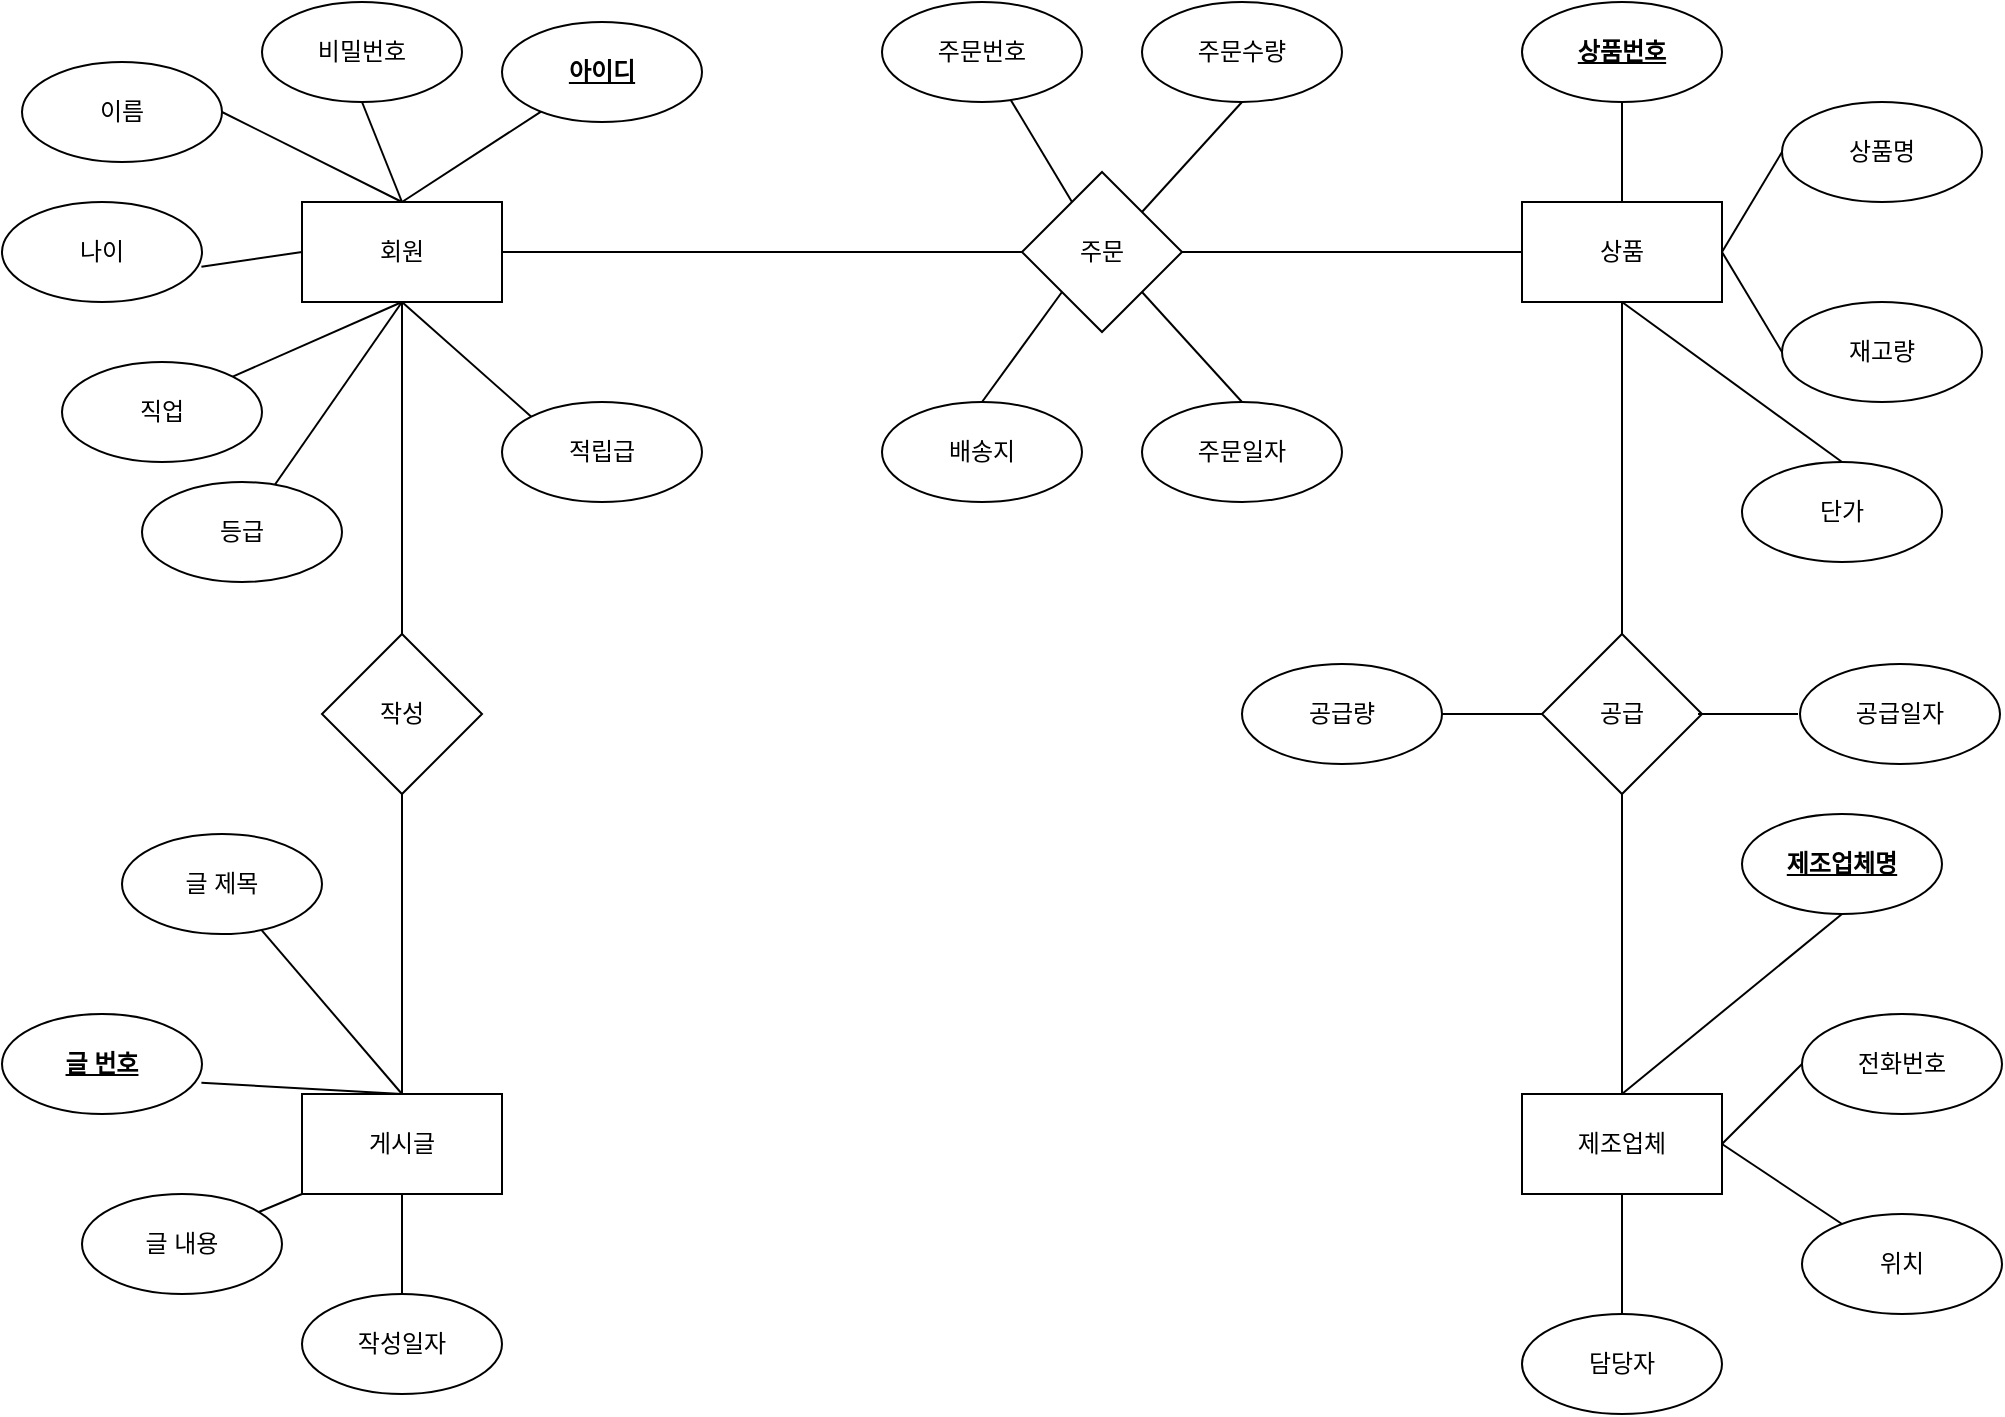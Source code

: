 <mxfile version="20.3.6" type="github">
  <diagram id="R2lEEEUBdFMjLlhIrx00" name="Page-1">
    <mxGraphModel dx="1209" dy="741" grid="1" gridSize="10" guides="1" tooltips="1" connect="1" arrows="1" fold="1" page="1" pageScale="1" pageWidth="1100" pageHeight="850" math="0" shadow="0" extFonts="Permanent Marker^https://fonts.googleapis.com/css?family=Permanent+Marker">
      <root>
        <mxCell id="0" />
        <mxCell id="1" parent="0" />
        <mxCell id="lfHWF_CdQYQJxFdvfp8w-1" value="회원" style="rounded=0;whiteSpace=wrap;html=1;" vertex="1" parent="1">
          <mxGeometry x="190" y="184" width="100" height="50" as="geometry" />
        </mxCell>
        <mxCell id="lfHWF_CdQYQJxFdvfp8w-2" value="상품" style="rounded=0;whiteSpace=wrap;html=1;" vertex="1" parent="1">
          <mxGeometry x="800" y="184" width="100" height="50" as="geometry" />
        </mxCell>
        <mxCell id="lfHWF_CdQYQJxFdvfp8w-3" value="제조업체" style="rounded=0;whiteSpace=wrap;html=1;" vertex="1" parent="1">
          <mxGeometry x="800" y="630" width="100" height="50" as="geometry" />
        </mxCell>
        <mxCell id="lfHWF_CdQYQJxFdvfp8w-4" value="게시글" style="rounded=0;whiteSpace=wrap;html=1;" vertex="1" parent="1">
          <mxGeometry x="190" y="630" width="100" height="50" as="geometry" />
        </mxCell>
        <mxCell id="lfHWF_CdQYQJxFdvfp8w-5" value="" style="endArrow=none;html=1;rounded=0;exitX=0.5;exitY=0;exitDx=0;exitDy=0;" edge="1" parent="1" source="lfHWF_CdQYQJxFdvfp8w-1" target="lfHWF_CdQYQJxFdvfp8w-6">
          <mxGeometry width="50" height="50" relative="1" as="geometry">
            <mxPoint x="500" y="424" as="sourcePoint" />
            <mxPoint x="550" y="374" as="targetPoint" />
          </mxGeometry>
        </mxCell>
        <mxCell id="lfHWF_CdQYQJxFdvfp8w-6" value="&lt;span style=&quot;color: rgba(0, 0, 0, 0); font-family: monospace; font-size: 0px; text-align: start;&quot;&gt;%3CmxGraphModel%3E%3Croot%3E%3CmxCell%20id%3D%220%22%2F%3E%3CmxCell%20id%3D%221%22%20parent%3D%220%22%2F%3E%3CmxCell%20id%3D%222%22%20value%3D%22%22%20style%3D%22rounded%3D0%3BwhiteSpace%3Dwrap%3Bhtml%3D1%3B%22%20vertex%3D%221%22%20parent%3D%221%22%3E%3CmxGeometry%20x%3D%22800%22%20y%3D%22580%22%20width%3D%22100%22%20height%3D%2250%22%20as%3D%22geometry%22%2F%3E%3C%2FmxCell%3E%3C%2Froot%3E%3C%2FmxGraphModel%3E&lt;/span&gt;아이디&lt;span style=&quot;color: rgba(0, 0, 0, 0); font-family: monospace; font-size: 0px; text-align: start;&quot;&gt;%3CmxGraphModel%3E%3Croot%3E%3CmxCell%20id%3D%220%22%2F%3E%3CmxCell%20id%3D%221%22%20parent%3D%220%22%2F%3E%3CmxCell%20id%3D%222%22%20value%3D%22%22%20style%3D%22rounded%3D0%3BwhiteSpace%3Dwrap%3Bhtml%3D1%3B%22%20vertex%3D%221%22%20parent%3D%221%22%3E%3CmxGeometry%20x%3D%22800%22%20y%3D%22580%22%20width%3D%22100%22%20height%3D%2250%22%20as%3D%22geometry%22%2F%3E%3C%2FmxCell%3E%3C%2Froot%3E%3C%2FmxGraphModel%3E&lt;/span&gt;" style="ellipse;whiteSpace=wrap;html=1;fontStyle=5" vertex="1" parent="1">
          <mxGeometry x="290" y="94" width="100" height="50" as="geometry" />
        </mxCell>
        <mxCell id="lfHWF_CdQYQJxFdvfp8w-15" value="비밀번호&lt;span style=&quot;color: rgba(0, 0, 0, 0); font-family: monospace; font-size: 0px; text-align: start;&quot;&gt;%3CmxGraphModel%3E%3Croot%3E%3CmxCell%20id%3D%220%22%2F%3E%3CmxCell%20id%3D%221%22%20parent%3D%220%22%2F%3E%3CmxCell%20id%3D%222%22%20value%3D%22%26lt%3Bspan%20style%3D%26quot%3Bcolor%3A%20rgba(0%2C%200%2C%200%2C%200)%3B%20font-family%3A%20monospace%3B%20font-size%3A%200px%3B%20text-align%3A%20start%3B%26quot%3B%26gt%3B%253CmxGraphModel%253E%253Croot%253E%253CmxCell%2520id%253D%25220%2522%252F%253E%253CmxCell%2520id%253D%25221%2522%2520parent%253D%25220%2522%252F%253E%253CmxCell%2520id%253D%25222%2522%2520value%253D%2522%2522%2520style%253D%2522rounded%253D0%253BwhiteSpace%253Dwrap%253Bhtml%253D1%253B%2522%2520vertex%253D%25221%2522%2520parent%253D%25221%2522%253E%253CmxGeometry%2520x%253D%2522800%2522%2520y%253D%2522580%2522%2520width%253D%2522100%2522%2520height%253D%252250%2522%2520as%253D%2522geometry%2522%252F%253E%253C%252FmxCell%253E%253C%252Froot%253E%253C%252FmxGraphModel%253E%26lt%3B%2Fspan%26gt%3B%EC%95%84%EC%9D%B4%EB%94%94%26lt%3Bspan%20style%3D%26quot%3Bcolor%3A%20rgba(0%2C%200%2C%200%2C%200)%3B%20font-family%3A%20monospace%3B%20font-size%3A%200px%3B%20text-align%3A%20start%3B%26quot%3B%26gt%3B%253CmxGraphModel%253E%253Croot%253E%253CmxCell%2520id%253D%25220%2522%252F%253E%253CmxCell%2520id%253D%25221%2522%2520parent%253D%25220%2522%252F%253E%253CmxCell%2520id%253D%25222%2522%2520value%253D%2522%2522%2520style%253D%2522rounded%253D0%253BwhiteSpace%253Dwrap%253Bhtml%253D1%253B%2522%2520vertex%253D%25221%2522%2520parent%253D%25221%2522%253E%253CmxGeometry%2520x%253D%2522800%2522%2520y%253D%2522580%2522%2520width%253D%2522100%2522%2520height%253D%252250%2522%2520as%253D%2522geometry%2522%252F%253E%253C%252FmxCell%253E%253C%252Froot%253E%253C%252FmxGraphModel%253E%26lt%3B%2Fspan%26gt%3B%22%20style%3D%22ellipse%3BwhiteSpace%3Dwrap%3Bhtml%3D1%3B%22%20vertex%3D%221%22%20parent%3D%221%22%3E%3CmxGeometry%20x%3D%22260%22%20y%3D%22310%22%20width%3D%22100%22%20height%3D%2250%22%20as%3D%22geometry%22%2F%3E%3C%2FmxCell%3E%3C%2Froot%3E%3C%2FmxGraphModel%3E&lt;/span&gt;" style="ellipse;whiteSpace=wrap;html=1;fontColor=#000000;" vertex="1" parent="1">
          <mxGeometry x="170" y="84" width="100" height="50" as="geometry" />
        </mxCell>
        <mxCell id="lfHWF_CdQYQJxFdvfp8w-16" value="이름" style="ellipse;whiteSpace=wrap;html=1;fontColor=#000000;" vertex="1" parent="1">
          <mxGeometry x="50" y="114" width="100" height="50" as="geometry" />
        </mxCell>
        <mxCell id="lfHWF_CdQYQJxFdvfp8w-18" value="나이" style="ellipse;whiteSpace=wrap;html=1;fontColor=#000000;" vertex="1" parent="1">
          <mxGeometry x="40" y="184" width="100" height="50" as="geometry" />
        </mxCell>
        <mxCell id="lfHWF_CdQYQJxFdvfp8w-19" value="직업" style="ellipse;whiteSpace=wrap;html=1;fontColor=#000000;" vertex="1" parent="1">
          <mxGeometry x="70" y="264" width="100" height="50" as="geometry" />
        </mxCell>
        <mxCell id="lfHWF_CdQYQJxFdvfp8w-20" value="등급" style="ellipse;whiteSpace=wrap;html=1;fontColor=#000000;" vertex="1" parent="1">
          <mxGeometry x="110" y="324" width="100" height="50" as="geometry" />
        </mxCell>
        <mxCell id="lfHWF_CdQYQJxFdvfp8w-21" value="적립급" style="ellipse;whiteSpace=wrap;html=1;fontColor=#000000;" vertex="1" parent="1">
          <mxGeometry x="290" y="284" width="100" height="50" as="geometry" />
        </mxCell>
        <mxCell id="lfHWF_CdQYQJxFdvfp8w-23" value="상품명" style="ellipse;whiteSpace=wrap;html=1;fontColor=#000000;" vertex="1" parent="1">
          <mxGeometry x="930" y="134" width="100" height="50" as="geometry" />
        </mxCell>
        <mxCell id="lfHWF_CdQYQJxFdvfp8w-24" value="재고량" style="ellipse;whiteSpace=wrap;html=1;fontColor=#000000;" vertex="1" parent="1">
          <mxGeometry x="930" y="234" width="100" height="50" as="geometry" />
        </mxCell>
        <mxCell id="lfHWF_CdQYQJxFdvfp8w-25" value="단가" style="ellipse;whiteSpace=wrap;html=1;fontColor=#000000;" vertex="1" parent="1">
          <mxGeometry x="910" y="314" width="100" height="50" as="geometry" />
        </mxCell>
        <mxCell id="lfHWF_CdQYQJxFdvfp8w-26" value="상품번호" style="ellipse;whiteSpace=wrap;html=1;fontColor=#000000;fontStyle=5" vertex="1" parent="1">
          <mxGeometry x="800" y="84" width="100" height="50" as="geometry" />
        </mxCell>
        <mxCell id="lfHWF_CdQYQJxFdvfp8w-27" value="제조업체명" style="ellipse;whiteSpace=wrap;html=1;fontColor=#000000;fontStyle=5" vertex="1" parent="1">
          <mxGeometry x="910" y="490" width="100" height="50" as="geometry" />
        </mxCell>
        <mxCell id="lfHWF_CdQYQJxFdvfp8w-28" value="전화번호" style="ellipse;whiteSpace=wrap;html=1;fontColor=#000000;" vertex="1" parent="1">
          <mxGeometry x="940" y="590" width="100" height="50" as="geometry" />
        </mxCell>
        <mxCell id="lfHWF_CdQYQJxFdvfp8w-29" value="위치" style="ellipse;whiteSpace=wrap;html=1;fontColor=#000000;" vertex="1" parent="1">
          <mxGeometry x="940" y="690" width="100" height="50" as="geometry" />
        </mxCell>
        <mxCell id="lfHWF_CdQYQJxFdvfp8w-30" value="담당자" style="ellipse;whiteSpace=wrap;html=1;fontColor=#000000;" vertex="1" parent="1">
          <mxGeometry x="800" y="740" width="100" height="50" as="geometry" />
        </mxCell>
        <mxCell id="lfHWF_CdQYQJxFdvfp8w-31" value="글 번호" style="ellipse;whiteSpace=wrap;html=1;fontColor=#000000;fontStyle=5" vertex="1" parent="1">
          <mxGeometry x="40" y="590" width="100" height="50" as="geometry" />
        </mxCell>
        <mxCell id="lfHWF_CdQYQJxFdvfp8w-32" value="글 제목" style="ellipse;whiteSpace=wrap;html=1;fontColor=#000000;" vertex="1" parent="1">
          <mxGeometry x="100" y="500" width="100" height="50" as="geometry" />
        </mxCell>
        <mxCell id="lfHWF_CdQYQJxFdvfp8w-33" value="글 내용" style="ellipse;whiteSpace=wrap;html=1;fontColor=#000000;" vertex="1" parent="1">
          <mxGeometry x="80" y="680" width="100" height="50" as="geometry" />
        </mxCell>
        <mxCell id="lfHWF_CdQYQJxFdvfp8w-34" value="작성일자" style="ellipse;whiteSpace=wrap;html=1;fontColor=#000000;" vertex="1" parent="1">
          <mxGeometry x="190" y="730" width="100" height="50" as="geometry" />
        </mxCell>
        <mxCell id="lfHWF_CdQYQJxFdvfp8w-40" value="" style="endArrow=none;html=1;rounded=0;fontColor=#000000;entryX=0.5;entryY=1;entryDx=0;entryDy=0;" edge="1" parent="1" target="lfHWF_CdQYQJxFdvfp8w-15">
          <mxGeometry width="50" height="50" relative="1" as="geometry">
            <mxPoint x="240" y="184" as="sourcePoint" />
            <mxPoint x="550" y="374" as="targetPoint" />
          </mxGeometry>
        </mxCell>
        <mxCell id="lfHWF_CdQYQJxFdvfp8w-42" value="" style="endArrow=none;html=1;rounded=0;fontColor=#000000;entryX=1;entryY=0.5;entryDx=0;entryDy=0;exitX=0.5;exitY=0;exitDx=0;exitDy=0;" edge="1" parent="1" source="lfHWF_CdQYQJxFdvfp8w-1" target="lfHWF_CdQYQJxFdvfp8w-16">
          <mxGeometry width="50" height="50" relative="1" as="geometry">
            <mxPoint x="500" y="424" as="sourcePoint" />
            <mxPoint x="550" y="374" as="targetPoint" />
          </mxGeometry>
        </mxCell>
        <mxCell id="lfHWF_CdQYQJxFdvfp8w-43" value="" style="endArrow=none;html=1;rounded=0;fontColor=#000000;entryX=0.997;entryY=0.647;entryDx=0;entryDy=0;entryPerimeter=0;exitX=0;exitY=0.5;exitDx=0;exitDy=0;" edge="1" parent="1" source="lfHWF_CdQYQJxFdvfp8w-1" target="lfHWF_CdQYQJxFdvfp8w-18">
          <mxGeometry width="50" height="50" relative="1" as="geometry">
            <mxPoint x="500" y="424" as="sourcePoint" />
            <mxPoint x="550" y="374" as="targetPoint" />
          </mxGeometry>
        </mxCell>
        <mxCell id="lfHWF_CdQYQJxFdvfp8w-44" value="" style="endArrow=none;html=1;rounded=0;fontColor=#000000;entryX=0.5;entryY=1;entryDx=0;entryDy=0;exitX=0;exitY=0;exitDx=0;exitDy=0;" edge="1" parent="1" source="lfHWF_CdQYQJxFdvfp8w-21" target="lfHWF_CdQYQJxFdvfp8w-1">
          <mxGeometry width="50" height="50" relative="1" as="geometry">
            <mxPoint x="500" y="424" as="sourcePoint" />
            <mxPoint x="550" y="374" as="targetPoint" />
          </mxGeometry>
        </mxCell>
        <mxCell id="lfHWF_CdQYQJxFdvfp8w-45" value="" style="endArrow=none;html=1;rounded=0;fontColor=#000000;entryX=0.5;entryY=1;entryDx=0;entryDy=0;" edge="1" parent="1" source="lfHWF_CdQYQJxFdvfp8w-20" target="lfHWF_CdQYQJxFdvfp8w-1">
          <mxGeometry width="50" height="50" relative="1" as="geometry">
            <mxPoint x="500" y="424" as="sourcePoint" />
            <mxPoint x="550" y="374" as="targetPoint" />
          </mxGeometry>
        </mxCell>
        <mxCell id="lfHWF_CdQYQJxFdvfp8w-46" value="" style="endArrow=none;html=1;rounded=0;fontColor=#000000;entryX=0.5;entryY=1;entryDx=0;entryDy=0;exitX=1;exitY=0;exitDx=0;exitDy=0;" edge="1" parent="1" source="lfHWF_CdQYQJxFdvfp8w-19" target="lfHWF_CdQYQJxFdvfp8w-1">
          <mxGeometry width="50" height="50" relative="1" as="geometry">
            <mxPoint x="500" y="424" as="sourcePoint" />
            <mxPoint x="550" y="374" as="targetPoint" />
          </mxGeometry>
        </mxCell>
        <mxCell id="lfHWF_CdQYQJxFdvfp8w-47" value="" style="endArrow=none;html=1;rounded=0;fontColor=#000000;exitX=0.5;exitY=0;exitDx=0;exitDy=0;" edge="1" parent="1" source="lfHWF_CdQYQJxFdvfp8w-4" target="lfHWF_CdQYQJxFdvfp8w-32">
          <mxGeometry width="50" height="50" relative="1" as="geometry">
            <mxPoint x="500" y="520" as="sourcePoint" />
            <mxPoint x="550" y="470" as="targetPoint" />
          </mxGeometry>
        </mxCell>
        <mxCell id="lfHWF_CdQYQJxFdvfp8w-48" value="" style="endArrow=none;html=1;rounded=0;fontColor=#000000;entryX=0.997;entryY=0.687;entryDx=0;entryDy=0;entryPerimeter=0;" edge="1" parent="1" target="lfHWF_CdQYQJxFdvfp8w-31">
          <mxGeometry width="50" height="50" relative="1" as="geometry">
            <mxPoint x="240" y="630" as="sourcePoint" />
            <mxPoint x="550" y="470" as="targetPoint" />
          </mxGeometry>
        </mxCell>
        <mxCell id="lfHWF_CdQYQJxFdvfp8w-49" value="" style="endArrow=none;html=1;rounded=0;fontColor=#000000;exitX=0;exitY=1;exitDx=0;exitDy=0;" edge="1" parent="1" source="lfHWF_CdQYQJxFdvfp8w-4" target="lfHWF_CdQYQJxFdvfp8w-33">
          <mxGeometry width="50" height="50" relative="1" as="geometry">
            <mxPoint x="500" y="520" as="sourcePoint" />
            <mxPoint x="550" y="470" as="targetPoint" />
          </mxGeometry>
        </mxCell>
        <mxCell id="lfHWF_CdQYQJxFdvfp8w-50" value="" style="endArrow=none;html=1;rounded=0;fontColor=#000000;entryX=0.5;entryY=0;entryDx=0;entryDy=0;exitX=0.5;exitY=1;exitDx=0;exitDy=0;" edge="1" parent="1" source="lfHWF_CdQYQJxFdvfp8w-4" target="lfHWF_CdQYQJxFdvfp8w-34">
          <mxGeometry width="50" height="50" relative="1" as="geometry">
            <mxPoint x="500" y="520" as="sourcePoint" />
            <mxPoint x="550" y="470" as="targetPoint" />
          </mxGeometry>
        </mxCell>
        <mxCell id="lfHWF_CdQYQJxFdvfp8w-51" value="" style="endArrow=none;html=1;rounded=0;fontColor=#000000;entryX=0.5;entryY=1;entryDx=0;entryDy=0;exitX=0.5;exitY=0;exitDx=0;exitDy=0;" edge="1" parent="1" source="lfHWF_CdQYQJxFdvfp8w-25" target="lfHWF_CdQYQJxFdvfp8w-2">
          <mxGeometry width="50" height="50" relative="1" as="geometry">
            <mxPoint x="500" y="424" as="sourcePoint" />
            <mxPoint x="550" y="374" as="targetPoint" />
          </mxGeometry>
        </mxCell>
        <mxCell id="lfHWF_CdQYQJxFdvfp8w-52" value="" style="endArrow=none;html=1;rounded=0;fontColor=#000000;entryX=0.5;entryY=0;entryDx=0;entryDy=0;exitX=0.5;exitY=1;exitDx=0;exitDy=0;" edge="1" parent="1" source="lfHWF_CdQYQJxFdvfp8w-26" target="lfHWF_CdQYQJxFdvfp8w-2">
          <mxGeometry width="50" height="50" relative="1" as="geometry">
            <mxPoint x="500" y="424" as="sourcePoint" />
            <mxPoint x="550" y="374" as="targetPoint" />
          </mxGeometry>
        </mxCell>
        <mxCell id="lfHWF_CdQYQJxFdvfp8w-53" value="" style="endArrow=none;html=1;rounded=0;fontColor=#000000;entryX=0;entryY=0.5;entryDx=0;entryDy=0;exitX=1;exitY=0.5;exitDx=0;exitDy=0;" edge="1" parent="1" source="lfHWF_CdQYQJxFdvfp8w-2" target="lfHWF_CdQYQJxFdvfp8w-24">
          <mxGeometry width="50" height="50" relative="1" as="geometry">
            <mxPoint x="500" y="424" as="sourcePoint" />
            <mxPoint x="550" y="374" as="targetPoint" />
          </mxGeometry>
        </mxCell>
        <mxCell id="lfHWF_CdQYQJxFdvfp8w-54" value="" style="endArrow=none;html=1;rounded=0;fontColor=#000000;entryX=0;entryY=0.5;entryDx=0;entryDy=0;exitX=1;exitY=0.5;exitDx=0;exitDy=0;" edge="1" parent="1" source="lfHWF_CdQYQJxFdvfp8w-2" target="lfHWF_CdQYQJxFdvfp8w-23">
          <mxGeometry width="50" height="50" relative="1" as="geometry">
            <mxPoint x="500" y="424" as="sourcePoint" />
            <mxPoint x="550" y="374" as="targetPoint" />
          </mxGeometry>
        </mxCell>
        <mxCell id="lfHWF_CdQYQJxFdvfp8w-55" value="" style="endArrow=none;html=1;rounded=0;fontColor=#000000;entryX=0.5;entryY=0;entryDx=0;entryDy=0;exitX=0.5;exitY=1;exitDx=0;exitDy=0;" edge="1" parent="1" source="lfHWF_CdQYQJxFdvfp8w-27" target="lfHWF_CdQYQJxFdvfp8w-3">
          <mxGeometry width="50" height="50" relative="1" as="geometry">
            <mxPoint x="500" y="520" as="sourcePoint" />
            <mxPoint x="550" y="470" as="targetPoint" />
          </mxGeometry>
        </mxCell>
        <mxCell id="lfHWF_CdQYQJxFdvfp8w-56" value="" style="endArrow=none;html=1;rounded=0;fontColor=#000000;entryX=0.5;entryY=0;entryDx=0;entryDy=0;exitX=0.5;exitY=1;exitDx=0;exitDy=0;" edge="1" parent="1" source="lfHWF_CdQYQJxFdvfp8w-3" target="lfHWF_CdQYQJxFdvfp8w-30">
          <mxGeometry width="50" height="50" relative="1" as="geometry">
            <mxPoint x="500" y="520" as="sourcePoint" />
            <mxPoint x="550" y="470" as="targetPoint" />
          </mxGeometry>
        </mxCell>
        <mxCell id="lfHWF_CdQYQJxFdvfp8w-58" value="" style="endArrow=none;html=1;rounded=0;fontColor=#000000;exitX=1;exitY=0.5;exitDx=0;exitDy=0;" edge="1" parent="1" source="lfHWF_CdQYQJxFdvfp8w-3" target="lfHWF_CdQYQJxFdvfp8w-29">
          <mxGeometry width="50" height="50" relative="1" as="geometry">
            <mxPoint x="500" y="520" as="sourcePoint" />
            <mxPoint x="550" y="470" as="targetPoint" />
          </mxGeometry>
        </mxCell>
        <mxCell id="lfHWF_CdQYQJxFdvfp8w-60" value="" style="endArrow=none;html=1;rounded=0;fontColor=#000000;entryX=0;entryY=0.5;entryDx=0;entryDy=0;exitX=1;exitY=0.5;exitDx=0;exitDy=0;" edge="1" parent="1" source="lfHWF_CdQYQJxFdvfp8w-3" target="lfHWF_CdQYQJxFdvfp8w-28">
          <mxGeometry width="50" height="50" relative="1" as="geometry">
            <mxPoint x="500" y="520" as="sourcePoint" />
            <mxPoint x="550" y="470" as="targetPoint" />
          </mxGeometry>
        </mxCell>
        <mxCell id="lfHWF_CdQYQJxFdvfp8w-61" value="주문" style="rhombus;whiteSpace=wrap;html=1;fontColor=#000000;" vertex="1" parent="1">
          <mxGeometry x="550" y="169" width="80" height="80" as="geometry" />
        </mxCell>
        <mxCell id="lfHWF_CdQYQJxFdvfp8w-62" value="" style="endArrow=none;html=1;rounded=0;fontColor=#000000;entryX=0;entryY=0.5;entryDx=0;entryDy=0;exitX=1;exitY=0.5;exitDx=0;exitDy=0;" edge="1" parent="1" source="lfHWF_CdQYQJxFdvfp8w-1" target="lfHWF_CdQYQJxFdvfp8w-61">
          <mxGeometry width="50" height="50" relative="1" as="geometry">
            <mxPoint x="510" y="470" as="sourcePoint" />
            <mxPoint x="560" y="420" as="targetPoint" />
          </mxGeometry>
        </mxCell>
        <mxCell id="lfHWF_CdQYQJxFdvfp8w-63" value="" style="endArrow=none;html=1;rounded=0;fontColor=#000000;entryX=0;entryY=0.5;entryDx=0;entryDy=0;exitX=1;exitY=0.5;exitDx=0;exitDy=0;" edge="1" parent="1" source="lfHWF_CdQYQJxFdvfp8w-61" target="lfHWF_CdQYQJxFdvfp8w-2">
          <mxGeometry width="50" height="50" relative="1" as="geometry">
            <mxPoint x="510" y="470" as="sourcePoint" />
            <mxPoint x="560" y="420" as="targetPoint" />
          </mxGeometry>
        </mxCell>
        <mxCell id="lfHWF_CdQYQJxFdvfp8w-64" value="주문번호" style="ellipse;whiteSpace=wrap;html=1;fontColor=#000000;" vertex="1" parent="1">
          <mxGeometry x="480" y="84" width="100" height="50" as="geometry" />
        </mxCell>
        <mxCell id="lfHWF_CdQYQJxFdvfp8w-65" value="주문수량" style="ellipse;whiteSpace=wrap;html=1;fontColor=#000000;" vertex="1" parent="1">
          <mxGeometry x="610" y="84" width="100" height="50" as="geometry" />
        </mxCell>
        <mxCell id="lfHWF_CdQYQJxFdvfp8w-66" value="배송지" style="ellipse;whiteSpace=wrap;html=1;fontColor=#000000;" vertex="1" parent="1">
          <mxGeometry x="480" y="284" width="100" height="50" as="geometry" />
        </mxCell>
        <mxCell id="lfHWF_CdQYQJxFdvfp8w-67" value="주문일자" style="ellipse;whiteSpace=wrap;html=1;fontColor=#000000;" vertex="1" parent="1">
          <mxGeometry x="610" y="284" width="100" height="50" as="geometry" />
        </mxCell>
        <mxCell id="lfHWF_CdQYQJxFdvfp8w-68" value="" style="endArrow=none;html=1;rounded=0;fontColor=#000000;entryX=0;entryY=1;entryDx=0;entryDy=0;exitX=0.5;exitY=0;exitDx=0;exitDy=0;" edge="1" parent="1" source="lfHWF_CdQYQJxFdvfp8w-66" target="lfHWF_CdQYQJxFdvfp8w-61">
          <mxGeometry width="50" height="50" relative="1" as="geometry">
            <mxPoint x="510" y="440" as="sourcePoint" />
            <mxPoint x="560" y="390" as="targetPoint" />
          </mxGeometry>
        </mxCell>
        <mxCell id="lfHWF_CdQYQJxFdvfp8w-69" value="" style="endArrow=none;html=1;rounded=0;fontColor=#000000;entryX=1;entryY=1;entryDx=0;entryDy=0;exitX=0.5;exitY=0;exitDx=0;exitDy=0;" edge="1" parent="1" source="lfHWF_CdQYQJxFdvfp8w-67" target="lfHWF_CdQYQJxFdvfp8w-61">
          <mxGeometry width="50" height="50" relative="1" as="geometry">
            <mxPoint x="510" y="440" as="sourcePoint" />
            <mxPoint x="560" y="390" as="targetPoint" />
          </mxGeometry>
        </mxCell>
        <mxCell id="lfHWF_CdQYQJxFdvfp8w-70" value="" style="endArrow=none;html=1;rounded=0;fontColor=#000000;entryX=0.5;entryY=1;entryDx=0;entryDy=0;exitX=1;exitY=0;exitDx=0;exitDy=0;" edge="1" parent="1" source="lfHWF_CdQYQJxFdvfp8w-61" target="lfHWF_CdQYQJxFdvfp8w-65">
          <mxGeometry width="50" height="50" relative="1" as="geometry">
            <mxPoint x="510" y="440" as="sourcePoint" />
            <mxPoint x="560" y="390" as="targetPoint" />
          </mxGeometry>
        </mxCell>
        <mxCell id="lfHWF_CdQYQJxFdvfp8w-71" value="" style="endArrow=none;html=1;rounded=0;fontColor=#000000;" edge="1" parent="1" source="lfHWF_CdQYQJxFdvfp8w-61" target="lfHWF_CdQYQJxFdvfp8w-64">
          <mxGeometry width="50" height="50" relative="1" as="geometry">
            <mxPoint x="510" y="440" as="sourcePoint" />
            <mxPoint x="560" y="390" as="targetPoint" />
          </mxGeometry>
        </mxCell>
        <mxCell id="lfHWF_CdQYQJxFdvfp8w-72" value="작성" style="rhombus;whiteSpace=wrap;html=1;fontColor=#000000;" vertex="1" parent="1">
          <mxGeometry x="200" y="400" width="80" height="80" as="geometry" />
        </mxCell>
        <mxCell id="lfHWF_CdQYQJxFdvfp8w-73" value="" style="endArrow=none;html=1;rounded=0;fontColor=#000000;entryX=0.5;entryY=1;entryDx=0;entryDy=0;" edge="1" parent="1" source="lfHWF_CdQYQJxFdvfp8w-72" target="lfHWF_CdQYQJxFdvfp8w-1">
          <mxGeometry width="50" height="50" relative="1" as="geometry">
            <mxPoint x="480" y="440" as="sourcePoint" />
            <mxPoint x="530" y="390" as="targetPoint" />
          </mxGeometry>
        </mxCell>
        <mxCell id="lfHWF_CdQYQJxFdvfp8w-74" value="" style="endArrow=none;html=1;rounded=0;fontColor=#000000;exitX=0.5;exitY=0;exitDx=0;exitDy=0;" edge="1" parent="1" source="lfHWF_CdQYQJxFdvfp8w-4">
          <mxGeometry width="50" height="50" relative="1" as="geometry">
            <mxPoint x="480" y="410" as="sourcePoint" />
            <mxPoint x="240" y="480" as="targetPoint" />
          </mxGeometry>
        </mxCell>
        <mxCell id="lfHWF_CdQYQJxFdvfp8w-75" value="공급" style="rhombus;whiteSpace=wrap;html=1;fontColor=#000000;" vertex="1" parent="1">
          <mxGeometry x="810" y="400" width="80" height="80" as="geometry" />
        </mxCell>
        <mxCell id="lfHWF_CdQYQJxFdvfp8w-76" value="" style="endArrow=none;html=1;rounded=0;fontColor=#000000;entryX=0.5;entryY=1;entryDx=0;entryDy=0;exitX=0.5;exitY=0;exitDx=0;exitDy=0;" edge="1" parent="1" source="lfHWF_CdQYQJxFdvfp8w-75" target="lfHWF_CdQYQJxFdvfp8w-2">
          <mxGeometry width="50" height="50" relative="1" as="geometry">
            <mxPoint x="480" y="440" as="sourcePoint" />
            <mxPoint x="530" y="390" as="targetPoint" />
          </mxGeometry>
        </mxCell>
        <mxCell id="lfHWF_CdQYQJxFdvfp8w-77" value="" style="endArrow=none;html=1;rounded=0;fontColor=#000000;" edge="1" parent="1" source="lfHWF_CdQYQJxFdvfp8w-3">
          <mxGeometry width="50" height="50" relative="1" as="geometry">
            <mxPoint x="480" y="410" as="sourcePoint" />
            <mxPoint x="850" y="480" as="targetPoint" />
          </mxGeometry>
        </mxCell>
        <mxCell id="lfHWF_CdQYQJxFdvfp8w-80" value="" style="endArrow=none;html=1;rounded=0;fontColor=#000000;entryX=0;entryY=0.5;entryDx=0;entryDy=0;" edge="1" parent="1" target="lfHWF_CdQYQJxFdvfp8w-75">
          <mxGeometry width="50" height="50" relative="1" as="geometry">
            <mxPoint x="760" y="440" as="sourcePoint" />
            <mxPoint x="650" y="410" as="targetPoint" />
          </mxGeometry>
        </mxCell>
        <mxCell id="lfHWF_CdQYQJxFdvfp8w-81" value="" style="endArrow=none;html=1;rounded=0;fontColor=#000000;entryX=0;entryY=0.5;entryDx=0;entryDy=0;" edge="1" parent="1">
          <mxGeometry width="50" height="50" relative="1" as="geometry">
            <mxPoint x="888" y="440" as="sourcePoint" />
            <mxPoint x="938" y="440" as="targetPoint" />
          </mxGeometry>
        </mxCell>
        <mxCell id="lfHWF_CdQYQJxFdvfp8w-82" value="공급량" style="ellipse;whiteSpace=wrap;html=1;fontColor=#000000;" vertex="1" parent="1">
          <mxGeometry x="660" y="415" width="100" height="50" as="geometry" />
        </mxCell>
        <mxCell id="lfHWF_CdQYQJxFdvfp8w-83" value="공급일자" style="ellipse;whiteSpace=wrap;html=1;fontColor=#000000;" vertex="1" parent="1">
          <mxGeometry x="939" y="415" width="100" height="50" as="geometry" />
        </mxCell>
      </root>
    </mxGraphModel>
  </diagram>
</mxfile>
